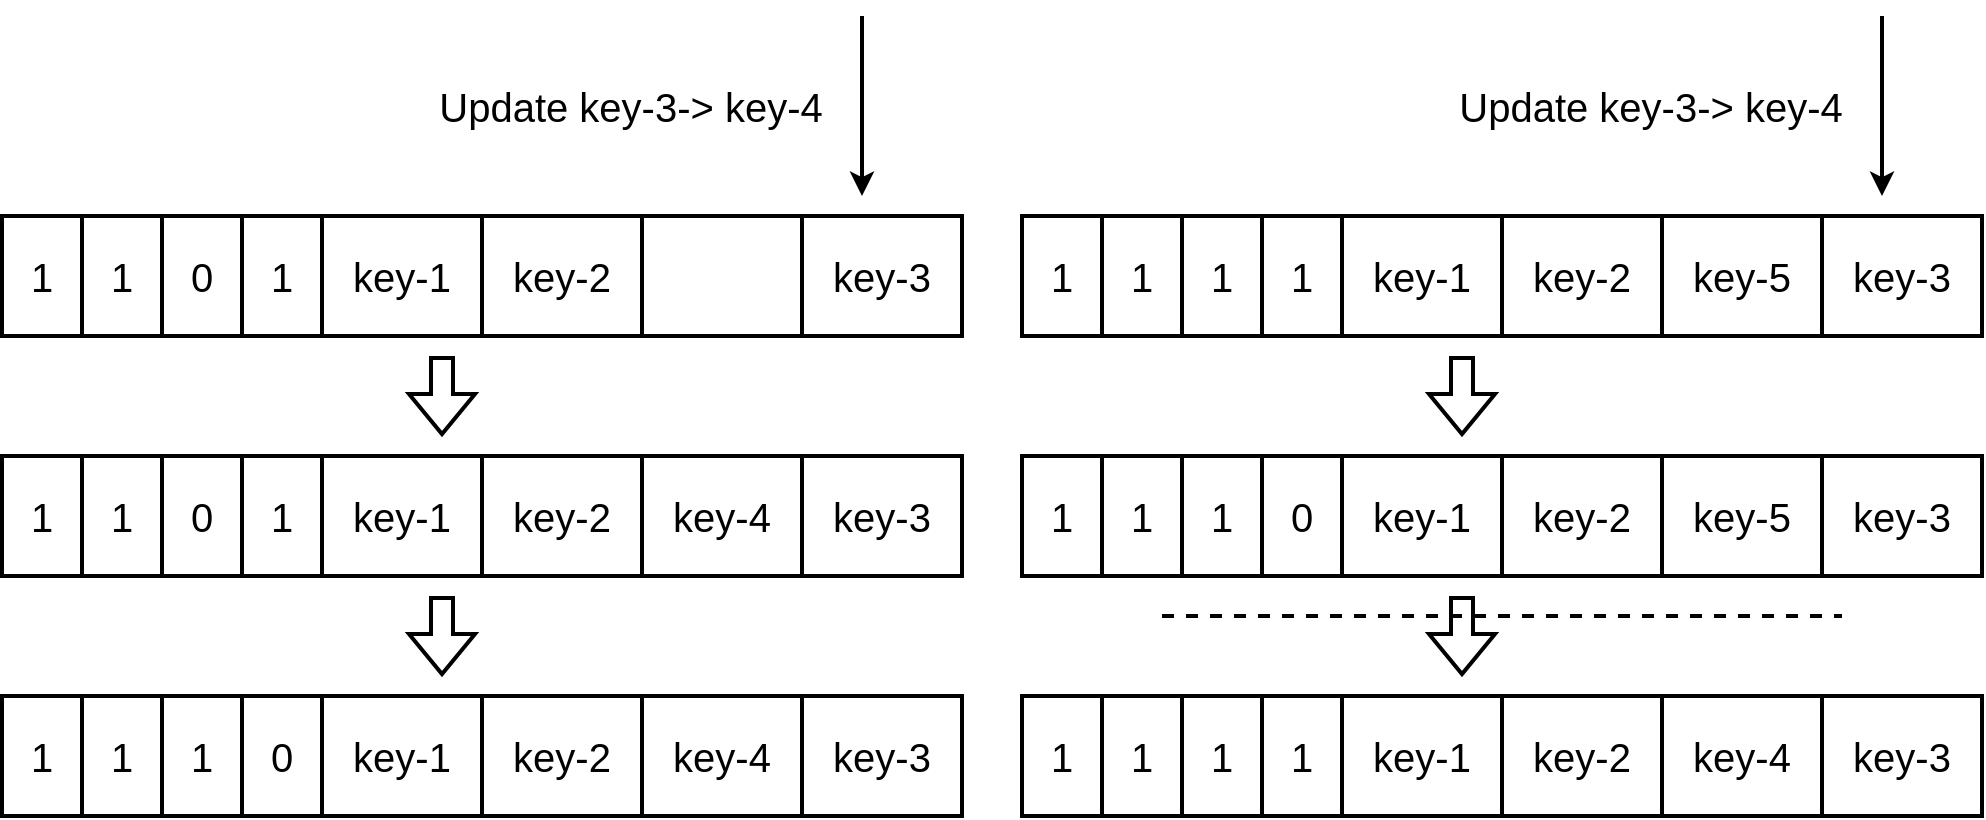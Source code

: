 <mxfile version="16.0.0" type="github">
  <diagram id="70DKCi9DjoW5m2XGWD_O" name="Page-1">
    <mxGraphModel dx="946" dy="614" grid="1" gridSize="10" guides="1" tooltips="1" connect="1" arrows="1" fold="1" page="1" pageScale="1" pageWidth="827" pageHeight="1169" math="0" shadow="0">
      <root>
        <mxCell id="0" />
        <mxCell id="1" parent="0" />
        <mxCell id="tc--EFgO68QH__nJiyXp-1" value="1" style="rounded=0;whiteSpace=wrap;html=1;fontSize=20;strokeWidth=2;" vertex="1" parent="1">
          <mxGeometry x="60" y="130" width="120" height="60" as="geometry" />
        </mxCell>
        <mxCell id="tc--EFgO68QH__nJiyXp-2" value="key-1" style="rounded=0;whiteSpace=wrap;html=1;fontSize=20;strokeWidth=2;" vertex="1" parent="1">
          <mxGeometry x="180" y="130" width="80" height="60" as="geometry" />
        </mxCell>
        <mxCell id="tc--EFgO68QH__nJiyXp-4" value="1" style="rounded=0;whiteSpace=wrap;html=1;fontSize=20;strokeWidth=2;" vertex="1" parent="1">
          <mxGeometry x="60" y="130" width="40" height="60" as="geometry" />
        </mxCell>
        <mxCell id="tc--EFgO68QH__nJiyXp-5" value="0" style="rounded=0;whiteSpace=wrap;html=1;fontSize=20;strokeWidth=2;" vertex="1" parent="1">
          <mxGeometry x="100" y="130" width="40" height="60" as="geometry" />
        </mxCell>
        <mxCell id="tc--EFgO68QH__nJiyXp-6" value="1" style="rounded=0;whiteSpace=wrap;html=1;fontSize=20;strokeWidth=2;" vertex="1" parent="1">
          <mxGeometry x="20" y="130" width="40" height="60" as="geometry" />
        </mxCell>
        <mxCell id="tc--EFgO68QH__nJiyXp-8" value="1" style="rounded=0;whiteSpace=wrap;html=1;fontSize=20;strokeWidth=2;" vertex="1" parent="1">
          <mxGeometry x="140" y="130" width="40" height="60" as="geometry" />
        </mxCell>
        <mxCell id="tc--EFgO68QH__nJiyXp-9" value="key-2" style="rounded=0;whiteSpace=wrap;html=1;fontSize=20;strokeWidth=2;" vertex="1" parent="1">
          <mxGeometry x="260" y="130" width="80" height="60" as="geometry" />
        </mxCell>
        <mxCell id="tc--EFgO68QH__nJiyXp-10" value="" style="rounded=0;whiteSpace=wrap;html=1;fontSize=20;strokeWidth=2;" vertex="1" parent="1">
          <mxGeometry x="340" y="130" width="80" height="60" as="geometry" />
        </mxCell>
        <mxCell id="tc--EFgO68QH__nJiyXp-11" value="key-3" style="rounded=0;whiteSpace=wrap;html=1;fontSize=20;strokeWidth=2;" vertex="1" parent="1">
          <mxGeometry x="420" y="130" width="80" height="60" as="geometry" />
        </mxCell>
        <mxCell id="tc--EFgO68QH__nJiyXp-12" value="" style="endArrow=classic;html=1;rounded=0;fontSize=20;strokeWidth=2;" edge="1" parent="1">
          <mxGeometry width="50" height="50" relative="1" as="geometry">
            <mxPoint x="450" y="30" as="sourcePoint" />
            <mxPoint x="450" y="120" as="targetPoint" />
          </mxGeometry>
        </mxCell>
        <mxCell id="tc--EFgO68QH__nJiyXp-13" value="Update key-3-&amp;gt; key-4" style="text;html=1;align=center;verticalAlign=middle;resizable=0;points=[];autosize=1;strokeColor=none;fillColor=none;fontSize=20;strokeWidth=2;" vertex="1" parent="1">
          <mxGeometry x="229" y="60" width="210" height="30" as="geometry" />
        </mxCell>
        <mxCell id="tc--EFgO68QH__nJiyXp-14" value="1" style="rounded=0;whiteSpace=wrap;html=1;fontSize=20;strokeWidth=2;" vertex="1" parent="1">
          <mxGeometry x="60" y="250" width="120" height="60" as="geometry" />
        </mxCell>
        <mxCell id="tc--EFgO68QH__nJiyXp-15" value="key-1" style="rounded=0;whiteSpace=wrap;html=1;fontSize=20;strokeWidth=2;" vertex="1" parent="1">
          <mxGeometry x="180" y="250" width="80" height="60" as="geometry" />
        </mxCell>
        <mxCell id="tc--EFgO68QH__nJiyXp-16" value="1" style="rounded=0;whiteSpace=wrap;html=1;fontSize=20;strokeWidth=2;" vertex="1" parent="1">
          <mxGeometry x="60" y="250" width="40" height="60" as="geometry" />
        </mxCell>
        <mxCell id="tc--EFgO68QH__nJiyXp-17" value="0" style="rounded=0;whiteSpace=wrap;html=1;fontSize=20;strokeWidth=2;" vertex="1" parent="1">
          <mxGeometry x="100" y="250" width="40" height="60" as="geometry" />
        </mxCell>
        <mxCell id="tc--EFgO68QH__nJiyXp-18" value="1" style="rounded=0;whiteSpace=wrap;html=1;fontSize=20;strokeWidth=2;" vertex="1" parent="1">
          <mxGeometry x="20" y="250" width="40" height="60" as="geometry" />
        </mxCell>
        <mxCell id="tc--EFgO68QH__nJiyXp-19" value="1" style="rounded=0;whiteSpace=wrap;html=1;fontSize=20;strokeWidth=2;" vertex="1" parent="1">
          <mxGeometry x="140" y="250" width="40" height="60" as="geometry" />
        </mxCell>
        <mxCell id="tc--EFgO68QH__nJiyXp-20" value="key-2" style="rounded=0;whiteSpace=wrap;html=1;fontSize=20;strokeWidth=2;" vertex="1" parent="1">
          <mxGeometry x="260" y="250" width="80" height="60" as="geometry" />
        </mxCell>
        <mxCell id="tc--EFgO68QH__nJiyXp-21" value="key-4" style="rounded=0;whiteSpace=wrap;html=1;fontSize=20;strokeWidth=2;" vertex="1" parent="1">
          <mxGeometry x="340" y="250" width="80" height="60" as="geometry" />
        </mxCell>
        <mxCell id="tc--EFgO68QH__nJiyXp-22" value="key-3" style="rounded=0;whiteSpace=wrap;html=1;fontSize=20;strokeWidth=2;" vertex="1" parent="1">
          <mxGeometry x="420" y="250" width="80" height="60" as="geometry" />
        </mxCell>
        <mxCell id="tc--EFgO68QH__nJiyXp-23" value="1" style="rounded=0;whiteSpace=wrap;html=1;fontSize=20;strokeWidth=2;" vertex="1" parent="1">
          <mxGeometry x="60" y="370" width="120" height="60" as="geometry" />
        </mxCell>
        <mxCell id="tc--EFgO68QH__nJiyXp-24" value="key-1" style="rounded=0;whiteSpace=wrap;html=1;fontSize=20;strokeWidth=2;" vertex="1" parent="1">
          <mxGeometry x="180" y="370" width="80" height="60" as="geometry" />
        </mxCell>
        <mxCell id="tc--EFgO68QH__nJiyXp-25" value="1" style="rounded=0;whiteSpace=wrap;html=1;fontSize=20;strokeWidth=2;" vertex="1" parent="1">
          <mxGeometry x="60" y="370" width="40" height="60" as="geometry" />
        </mxCell>
        <mxCell id="tc--EFgO68QH__nJiyXp-26" value="1" style="rounded=0;whiteSpace=wrap;html=1;fontSize=20;strokeWidth=2;" vertex="1" parent="1">
          <mxGeometry x="100" y="370" width="40" height="60" as="geometry" />
        </mxCell>
        <mxCell id="tc--EFgO68QH__nJiyXp-27" value="1" style="rounded=0;whiteSpace=wrap;html=1;fontSize=20;strokeWidth=2;" vertex="1" parent="1">
          <mxGeometry x="20" y="370" width="40" height="60" as="geometry" />
        </mxCell>
        <mxCell id="tc--EFgO68QH__nJiyXp-28" value="0" style="rounded=0;whiteSpace=wrap;html=1;fontSize=20;strokeWidth=2;" vertex="1" parent="1">
          <mxGeometry x="140" y="370" width="40" height="60" as="geometry" />
        </mxCell>
        <mxCell id="tc--EFgO68QH__nJiyXp-29" value="key-2" style="rounded=0;whiteSpace=wrap;html=1;fontSize=20;strokeWidth=2;" vertex="1" parent="1">
          <mxGeometry x="260" y="370" width="80" height="60" as="geometry" />
        </mxCell>
        <mxCell id="tc--EFgO68QH__nJiyXp-30" value="key-4" style="rounded=0;whiteSpace=wrap;html=1;fontSize=20;strokeWidth=2;" vertex="1" parent="1">
          <mxGeometry x="340" y="370" width="80" height="60" as="geometry" />
        </mxCell>
        <mxCell id="tc--EFgO68QH__nJiyXp-31" value="key-3" style="rounded=0;whiteSpace=wrap;html=1;fontSize=20;strokeWidth=2;" vertex="1" parent="1">
          <mxGeometry x="420" y="370" width="80" height="60" as="geometry" />
        </mxCell>
        <mxCell id="tc--EFgO68QH__nJiyXp-32" value="" style="shape=flexArrow;endArrow=classic;html=1;rounded=0;fontSize=20;strokeWidth=2;" edge="1" parent="1">
          <mxGeometry width="50" height="50" relative="1" as="geometry">
            <mxPoint x="240" y="200" as="sourcePoint" />
            <mxPoint x="240" y="240" as="targetPoint" />
          </mxGeometry>
        </mxCell>
        <mxCell id="tc--EFgO68QH__nJiyXp-42" value="" style="shape=flexArrow;endArrow=classic;html=1;rounded=0;fontSize=20;strokeWidth=2;" edge="1" parent="1">
          <mxGeometry width="50" height="50" relative="1" as="geometry">
            <mxPoint x="240" y="320" as="sourcePoint" />
            <mxPoint x="240" y="360" as="targetPoint" />
          </mxGeometry>
        </mxCell>
        <mxCell id="tc--EFgO68QH__nJiyXp-43" value="1" style="rounded=0;whiteSpace=wrap;html=1;fontSize=20;strokeWidth=2;" vertex="1" parent="1">
          <mxGeometry x="570" y="130" width="120" height="60" as="geometry" />
        </mxCell>
        <mxCell id="tc--EFgO68QH__nJiyXp-44" value="key-1" style="rounded=0;whiteSpace=wrap;html=1;fontSize=20;strokeWidth=2;" vertex="1" parent="1">
          <mxGeometry x="690" y="130" width="80" height="60" as="geometry" />
        </mxCell>
        <mxCell id="tc--EFgO68QH__nJiyXp-45" value="1" style="rounded=0;whiteSpace=wrap;html=1;fontSize=20;strokeWidth=2;" vertex="1" parent="1">
          <mxGeometry x="570" y="130" width="40" height="60" as="geometry" />
        </mxCell>
        <mxCell id="tc--EFgO68QH__nJiyXp-46" value="1" style="rounded=0;whiteSpace=wrap;html=1;fontSize=20;strokeWidth=2;" vertex="1" parent="1">
          <mxGeometry x="610" y="130" width="40" height="60" as="geometry" />
        </mxCell>
        <mxCell id="tc--EFgO68QH__nJiyXp-47" value="1" style="rounded=0;whiteSpace=wrap;html=1;fontSize=20;strokeWidth=2;" vertex="1" parent="1">
          <mxGeometry x="530" y="130" width="40" height="60" as="geometry" />
        </mxCell>
        <mxCell id="tc--EFgO68QH__nJiyXp-48" value="1" style="rounded=0;whiteSpace=wrap;html=1;fontSize=20;strokeWidth=2;" vertex="1" parent="1">
          <mxGeometry x="650" y="130" width="40" height="60" as="geometry" />
        </mxCell>
        <mxCell id="tc--EFgO68QH__nJiyXp-49" value="key-2" style="rounded=0;whiteSpace=wrap;html=1;fontSize=20;strokeWidth=2;" vertex="1" parent="1">
          <mxGeometry x="770" y="130" width="80" height="60" as="geometry" />
        </mxCell>
        <mxCell id="tc--EFgO68QH__nJiyXp-50" value="key-5" style="rounded=0;whiteSpace=wrap;html=1;fontSize=20;strokeWidth=2;" vertex="1" parent="1">
          <mxGeometry x="850" y="130" width="80" height="60" as="geometry" />
        </mxCell>
        <mxCell id="tc--EFgO68QH__nJiyXp-51" value="key-3" style="rounded=0;whiteSpace=wrap;html=1;fontSize=20;strokeWidth=2;" vertex="1" parent="1">
          <mxGeometry x="930" y="130" width="80" height="60" as="geometry" />
        </mxCell>
        <mxCell id="tc--EFgO68QH__nJiyXp-52" value="" style="endArrow=classic;html=1;rounded=0;fontSize=20;strokeWidth=2;" edge="1" parent="1">
          <mxGeometry width="50" height="50" relative="1" as="geometry">
            <mxPoint x="960" y="30" as="sourcePoint" />
            <mxPoint x="960" y="120" as="targetPoint" />
          </mxGeometry>
        </mxCell>
        <mxCell id="tc--EFgO68QH__nJiyXp-53" value="Update key-3-&amp;gt; key-4" style="text;html=1;align=center;verticalAlign=middle;resizable=0;points=[];autosize=1;strokeColor=none;fillColor=none;fontSize=20;strokeWidth=2;" vertex="1" parent="1">
          <mxGeometry x="739" y="60" width="210" height="30" as="geometry" />
        </mxCell>
        <mxCell id="tc--EFgO68QH__nJiyXp-54" value="1" style="rounded=0;whiteSpace=wrap;html=1;fontSize=20;strokeWidth=2;" vertex="1" parent="1">
          <mxGeometry x="570" y="250" width="120" height="60" as="geometry" />
        </mxCell>
        <mxCell id="tc--EFgO68QH__nJiyXp-55" value="key-1" style="rounded=0;whiteSpace=wrap;html=1;fontSize=20;strokeWidth=2;" vertex="1" parent="1">
          <mxGeometry x="690" y="250" width="80" height="60" as="geometry" />
        </mxCell>
        <mxCell id="tc--EFgO68QH__nJiyXp-56" value="1" style="rounded=0;whiteSpace=wrap;html=1;fontSize=20;strokeWidth=2;" vertex="1" parent="1">
          <mxGeometry x="570" y="250" width="40" height="60" as="geometry" />
        </mxCell>
        <mxCell id="tc--EFgO68QH__nJiyXp-57" value="1" style="rounded=0;whiteSpace=wrap;html=1;fontSize=20;strokeWidth=2;" vertex="1" parent="1">
          <mxGeometry x="610" y="250" width="40" height="60" as="geometry" />
        </mxCell>
        <mxCell id="tc--EFgO68QH__nJiyXp-58" value="1" style="rounded=0;whiteSpace=wrap;html=1;fontSize=20;strokeWidth=2;" vertex="1" parent="1">
          <mxGeometry x="530" y="250" width="40" height="60" as="geometry" />
        </mxCell>
        <mxCell id="tc--EFgO68QH__nJiyXp-59" value="0" style="rounded=0;whiteSpace=wrap;html=1;fontSize=20;strokeWidth=2;" vertex="1" parent="1">
          <mxGeometry x="650" y="250" width="40" height="60" as="geometry" />
        </mxCell>
        <mxCell id="tc--EFgO68QH__nJiyXp-60" value="key-2" style="rounded=0;whiteSpace=wrap;html=1;fontSize=20;strokeWidth=2;" vertex="1" parent="1">
          <mxGeometry x="770" y="250" width="80" height="60" as="geometry" />
        </mxCell>
        <mxCell id="tc--EFgO68QH__nJiyXp-61" value="key-5" style="rounded=0;whiteSpace=wrap;html=1;fontSize=20;strokeWidth=2;" vertex="1" parent="1">
          <mxGeometry x="850" y="250" width="80" height="60" as="geometry" />
        </mxCell>
        <mxCell id="tc--EFgO68QH__nJiyXp-62" value="key-3" style="rounded=0;whiteSpace=wrap;html=1;fontSize=20;strokeWidth=2;" vertex="1" parent="1">
          <mxGeometry x="930" y="250" width="80" height="60" as="geometry" />
        </mxCell>
        <mxCell id="tc--EFgO68QH__nJiyXp-63" value="1" style="rounded=0;whiteSpace=wrap;html=1;fontSize=20;strokeWidth=2;" vertex="1" parent="1">
          <mxGeometry x="570" y="370" width="120" height="60" as="geometry" />
        </mxCell>
        <mxCell id="tc--EFgO68QH__nJiyXp-64" value="key-1" style="rounded=0;whiteSpace=wrap;html=1;fontSize=20;strokeWidth=2;" vertex="1" parent="1">
          <mxGeometry x="690" y="370" width="80" height="60" as="geometry" />
        </mxCell>
        <mxCell id="tc--EFgO68QH__nJiyXp-65" value="1" style="rounded=0;whiteSpace=wrap;html=1;fontSize=20;strokeWidth=2;" vertex="1" parent="1">
          <mxGeometry x="570" y="370" width="40" height="60" as="geometry" />
        </mxCell>
        <mxCell id="tc--EFgO68QH__nJiyXp-66" value="1" style="rounded=0;whiteSpace=wrap;html=1;fontSize=20;strokeWidth=2;" vertex="1" parent="1">
          <mxGeometry x="610" y="370" width="40" height="60" as="geometry" />
        </mxCell>
        <mxCell id="tc--EFgO68QH__nJiyXp-67" value="1" style="rounded=0;whiteSpace=wrap;html=1;fontSize=20;strokeWidth=2;" vertex="1" parent="1">
          <mxGeometry x="530" y="370" width="40" height="60" as="geometry" />
        </mxCell>
        <mxCell id="tc--EFgO68QH__nJiyXp-68" value="1" style="rounded=0;whiteSpace=wrap;html=1;fontSize=20;strokeWidth=2;" vertex="1" parent="1">
          <mxGeometry x="650" y="370" width="40" height="60" as="geometry" />
        </mxCell>
        <mxCell id="tc--EFgO68QH__nJiyXp-69" value="key-2" style="rounded=0;whiteSpace=wrap;html=1;fontSize=20;strokeWidth=2;" vertex="1" parent="1">
          <mxGeometry x="770" y="370" width="80" height="60" as="geometry" />
        </mxCell>
        <mxCell id="tc--EFgO68QH__nJiyXp-70" value="key-4" style="rounded=0;whiteSpace=wrap;html=1;fontSize=20;strokeWidth=2;" vertex="1" parent="1">
          <mxGeometry x="850" y="370" width="80" height="60" as="geometry" />
        </mxCell>
        <mxCell id="tc--EFgO68QH__nJiyXp-71" value="key-3" style="rounded=0;whiteSpace=wrap;html=1;fontSize=20;strokeWidth=2;" vertex="1" parent="1">
          <mxGeometry x="930" y="370" width="80" height="60" as="geometry" />
        </mxCell>
        <mxCell id="tc--EFgO68QH__nJiyXp-72" value="" style="shape=flexArrow;endArrow=classic;html=1;rounded=0;fontSize=20;strokeWidth=2;" edge="1" parent="1">
          <mxGeometry width="50" height="50" relative="1" as="geometry">
            <mxPoint x="750" y="200" as="sourcePoint" />
            <mxPoint x="750" y="240" as="targetPoint" />
          </mxGeometry>
        </mxCell>
        <mxCell id="tc--EFgO68QH__nJiyXp-73" value="" style="shape=flexArrow;endArrow=classic;html=1;rounded=0;fontSize=20;strokeWidth=2;" edge="1" parent="1">
          <mxGeometry width="50" height="50" relative="1" as="geometry">
            <mxPoint x="750" y="320" as="sourcePoint" />
            <mxPoint x="750" y="360" as="targetPoint" />
          </mxGeometry>
        </mxCell>
        <mxCell id="tc--EFgO68QH__nJiyXp-78" value="" style="endArrow=none;dashed=1;html=1;rounded=0;fontSize=20;strokeWidth=2;" edge="1" parent="1">
          <mxGeometry width="50" height="50" relative="1" as="geometry">
            <mxPoint x="600" y="330" as="sourcePoint" />
            <mxPoint x="940" y="330" as="targetPoint" />
          </mxGeometry>
        </mxCell>
      </root>
    </mxGraphModel>
  </diagram>
</mxfile>
